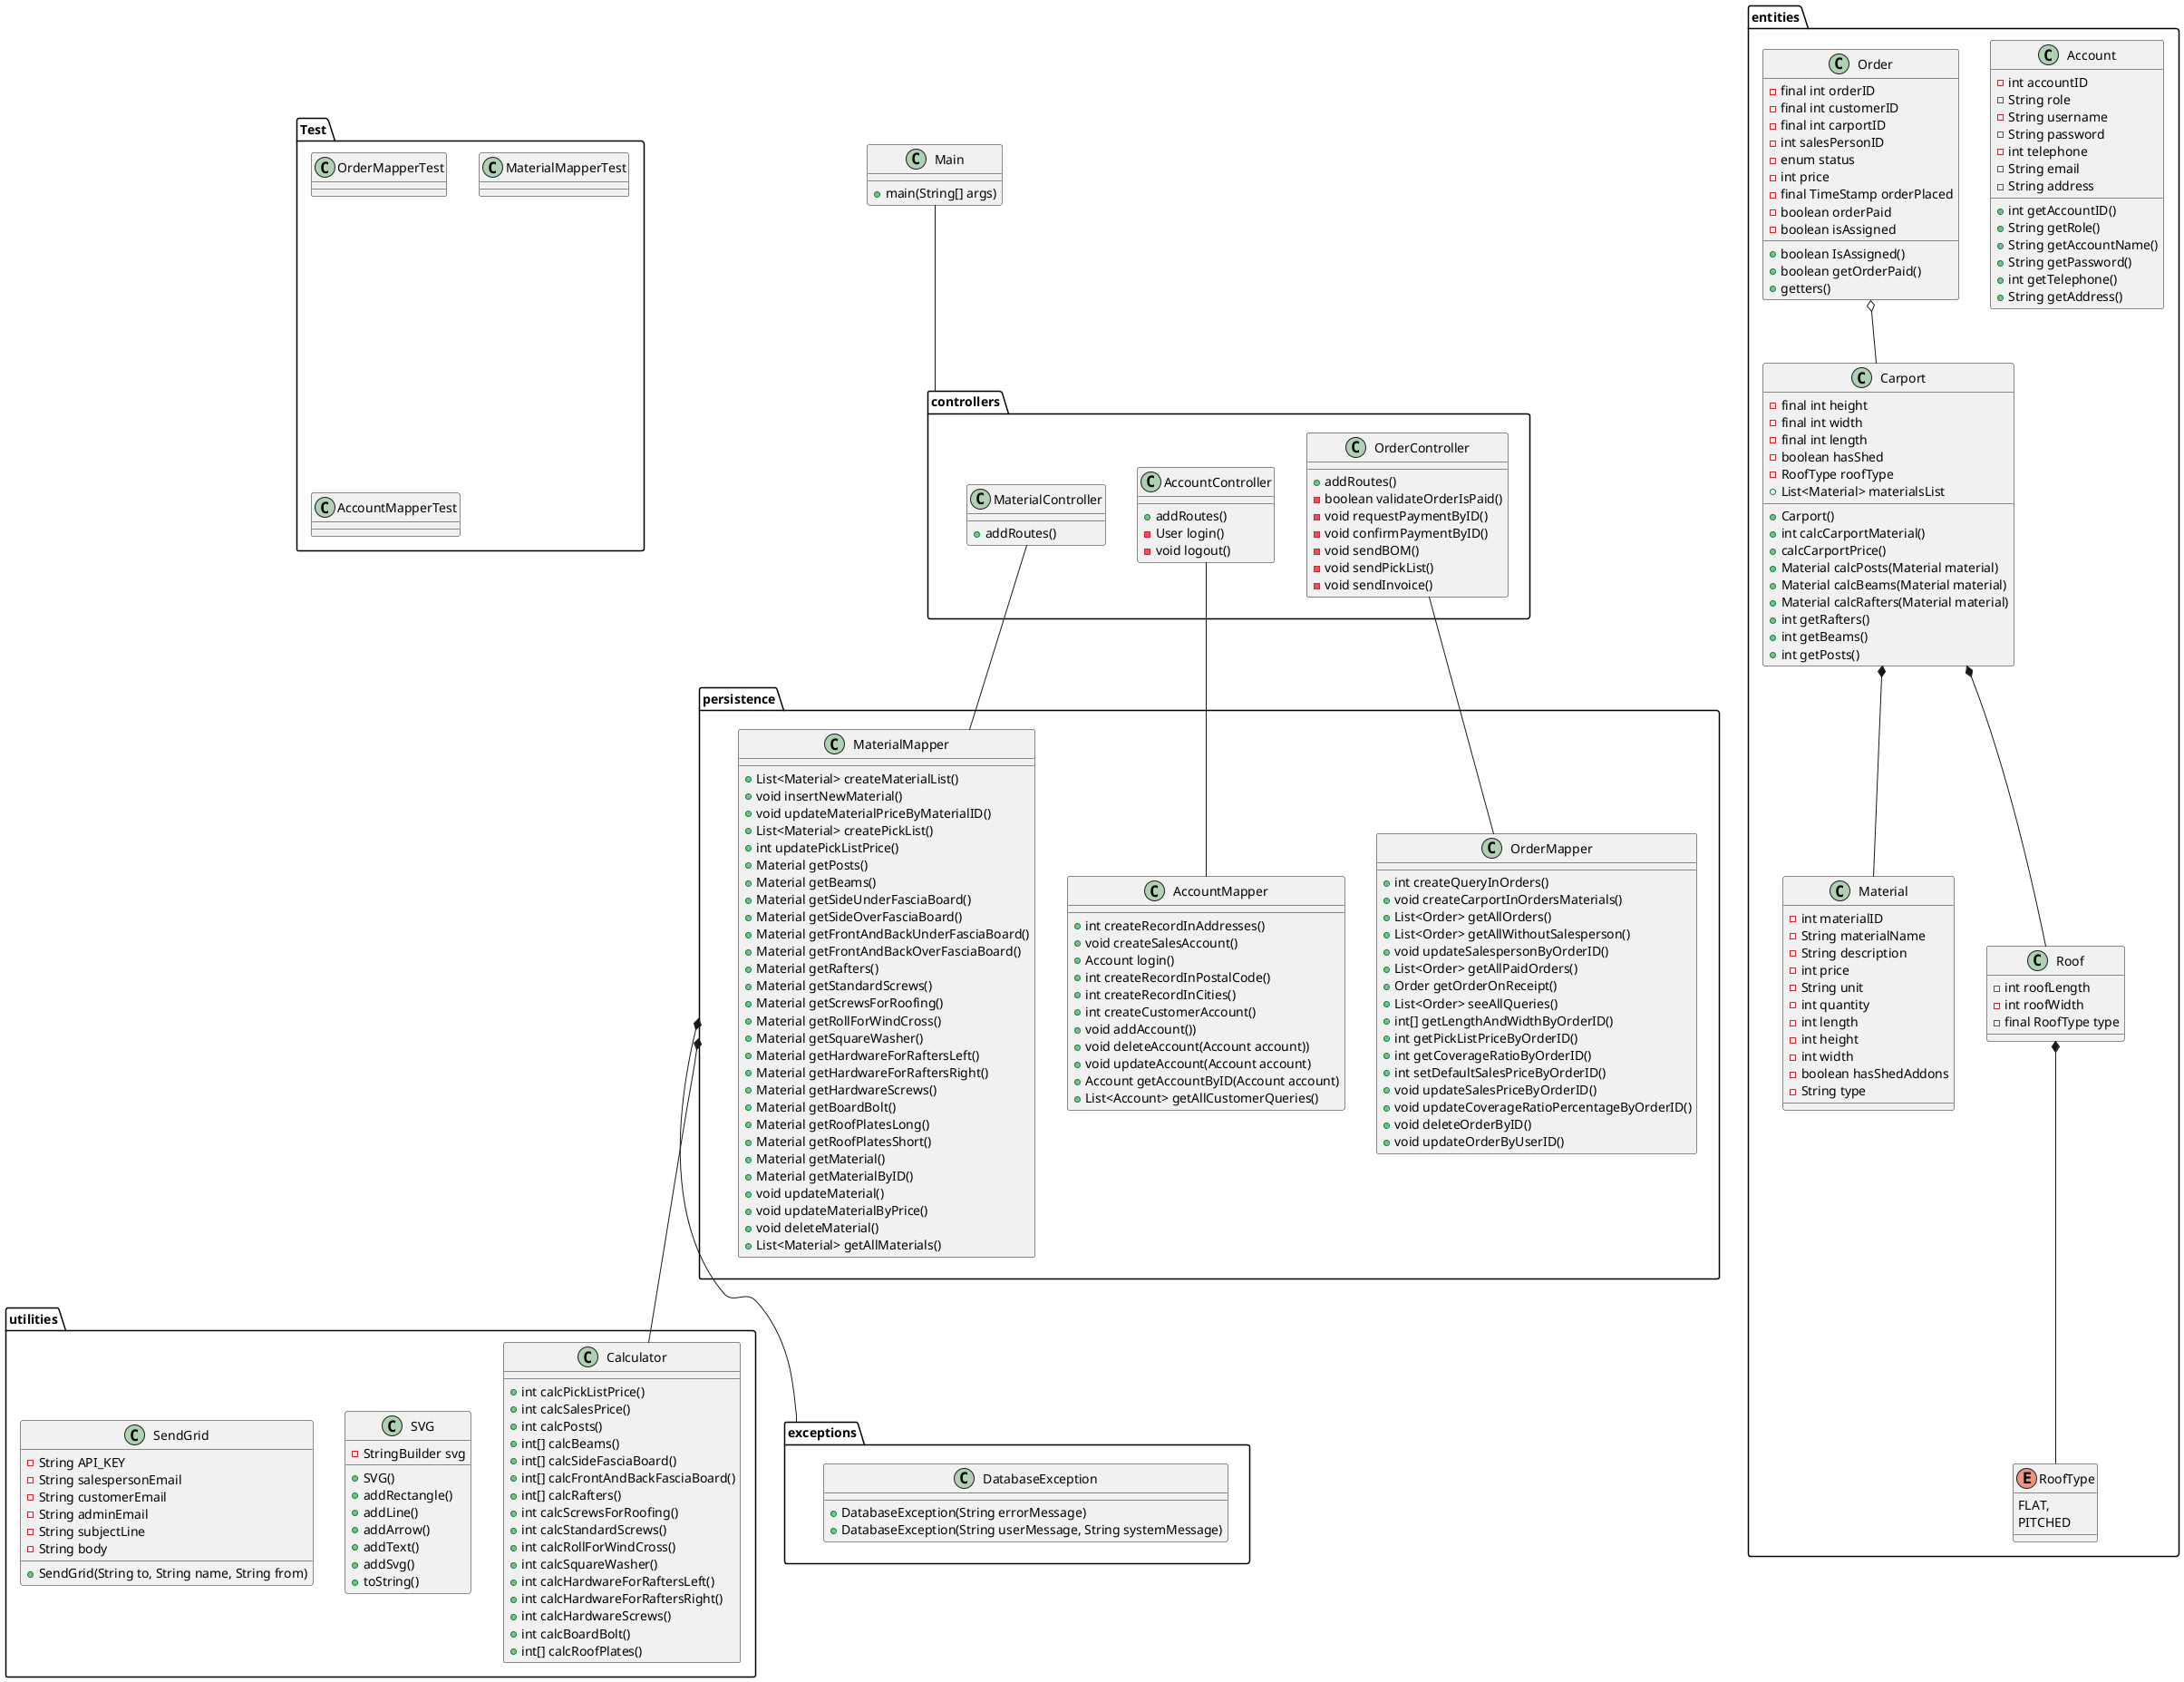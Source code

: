 @startuml
'https://plantuml.com/class-diagram


class Main {
+main(String[] args)
}

package utilities {

class Calculator {
+ int calcPickListPrice()
+ int calcSalesPrice()
+ int calcPosts()
+ int[] calcBeams()
+ int[] calcSideFasciaBoard()
+ int[] calcFrontAndBackFasciaBoard()
+ int[] calcRafters()
+ int calcScrewsForRoofing()
+ int calcStandardScrews()
+ int calcRollForWindCross()
+ int calcSquareWasher()
+ int calcHardwareForRaftersLeft()
+ int calcHardwareForRaftersRight()
+ int calcHardwareScrews()
+ int calcBoardBolt()
+ int[] calcRoofPlates()


}
    class SVG {
    - StringBuilder svg
    + SVG()
    + addRectangle()
    + addLine()
    + addArrow()
    + addText()
    + addSvg()
    'Override
    + toString()
    }
    class SendGrid
    {
    - String API_KEY
    - String salespersonEmail
    - String customerEmail
    - String adminEmail
    - String subjectLine
    - String body
    + SendGrid(String to, String name, String from)
    }
}

package controllers {
    class OrderController {
    + addRoutes()
    - boolean validateOrderIsPaid()
    - void requestPaymentByID()
    - void confirmPaymentByID()
    - void sendBOM()
    - void sendPickList()
    - void sendInvoice()
    }

    class AccountController {
    + addRoutes()
    - User login()
    - void logout()

    }
    class MaterialController {
    + addRoutes()
    }
}

package entities {
    class Carport {
    - final int height
    - final int width
    - final int length
    - boolean hasShed
    '- boolean hasShedAddons
    - RoofType roofType
    + Carport()
    + List<Material> materialsList
    'metoden skal eksekvere alle beregningerne heri
    'samlet
    + int calcCarportMaterial()
    'Pris som kunden skal betale
    + calcCarportPrice()
    + Material calcPosts(Material material)
    + Material calcBeams(Material material)
    + Material calcRafters(Material material)
    + int getRafters()
    + int getBeams()
    + int getPosts()
    }
    class Account {
    - int accountID
    - String role
    - String username
    - String password
    - int telephone
    - String email
    - String address
    + int getAccountID()
    + String getRole()
    + String getAccountName()
    + String getPassword()
    + int getTelephone()
    + String getAddress()
    }

    class Order {
    - final int orderID
    - final int customerID
    - final int carportID
    - int salesPersonID
    'public enum orderStatus { PAID,NOT_PAID,ORDER_COMPLETED}
    - enum status
    - int price
    - final TimeStamp orderPlaced
    - boolean orderPaid
    - boolean isAssigned
    + boolean IsAssigned()
    + boolean getOrderPaid()
    + getters()
    }

    class Material {
    - int materialID
    - String materialName
    - String description
    'prisen for Fog at købe materialerne
    - int price
    - String unit
    - int quantity
    - int length
    - int height
    - int width
    - boolean hasShedAddons
    - String type
    }
    enum RoofType {
    FLAT,
    PITCHED
    }
    class Roof
    {
    - int roofLength
    - int roofWidth
    - final RoofType type
    }

}

package exceptions {

class DatabaseException{
+ DatabaseException(String errorMessage)
+ DatabaseException(String userMessage, String systemMessage)
}

}

package persistence {
    class OrderMapper {
    + int createQueryInOrders()
    + void createCarportInOrdersMaterials()
    + List<Order> getAllOrders()
    + List<Order> getAllWithoutSalesperson()
    + void updateSalespersonByOrderID()
    + List<Order> getAllPaidOrders()
    + Order getOrderOnReceipt()
    + List<Order> seeAllQueries()
    + int[] getLengthAndWidthByOrderID()
    + int getPickListPriceByOrderID()
    + int getCoverageRatioByOrderID()
    + int setDefaultSalesPriceByOrderID()
    + void updateSalesPriceByOrderID()
    + void updateCoverageRatioPercentageByOrderID()
    + void deleteOrderByID()
    + void updateOrderByUserID()
    }

    class MaterialMapper {
    + List<Material> createMaterialList()
    + void insertNewMaterial()
    + void updateMaterialPriceByMaterialID()
    + List<Material> createPickList()
    + int updatePickListPrice()
    + Material getPosts()
    + Material getBeams()
    + Material getSideUnderFasciaBoard()
    + Material getSideOverFasciaBoard()
    + Material getFrontAndBackUnderFasciaBoard()
    + Material getFrontAndBackOverFasciaBoard()
    + Material getRafters()
    + Material getStandardScrews()
    + Material getScrewsForRoofing()
    + Material getRollForWindCross()
    + Material getSquareWasher()
    + Material getHardwareForRaftersLeft()
    + Material getHardwareForRaftersRight()
    + Material getHardwareScrews()
    + Material getBoardBolt()
    + Material getRoofPlatesLong()
    + Material getRoofPlatesShort()
    + Material getMaterial()
    + Material getMaterialByID()
    + void updateMaterial()
    + void updateMaterialByPrice()
    + void deleteMaterial()
    + List<Material> getAllMaterials()
    }

    class AccountMapper {
    + int createRecordInAddresses()
    + void createSalesAccount()
    + Account login()
    + int createRecordInPostalCode()
    + int createRecordInCities()
    + int createCustomerAccount()
    + void addAccount())
    + void deleteAccount(Account account))
    + void updateAccount(Account account)
    + Account getAccountByID(Account account)
    + List<Account> getAllCustomerQueries()
    }
}

package Test {
    class OrderMapperTest {
    }
    class MaterialMapperTest {
    }
    class AccountMapperTest {
    }
}

Main -- controllers

OrderController -- OrderMapper

MaterialController -- MaterialMapper
AccountController -- AccountMapper

Order o-- Carport
Carport *-- Material
Carport *-- Roof
Roof *-- RoofType

persistence *-- Calculator
persistence *-- exceptions

@enduml